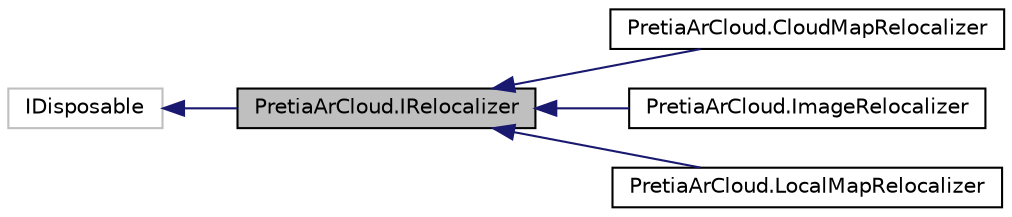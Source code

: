 digraph "PretiaArCloud.IRelocalizer"
{
 // LATEX_PDF_SIZE
  edge [fontname="Helvetica",fontsize="10",labelfontname="Helvetica",labelfontsize="10"];
  node [fontname="Helvetica",fontsize="10",shape=record];
  rankdir="LR";
  Node1 [label="PretiaArCloud.IRelocalizer",height=0.2,width=0.4,color="black", fillcolor="grey75", style="filled", fontcolor="black",tooltip=" "];
  Node2 -> Node1 [dir="back",color="midnightblue",fontsize="10",style="solid",fontname="Helvetica"];
  Node2 [label="IDisposable",height=0.2,width=0.4,color="grey75", fillcolor="white", style="filled",tooltip=" "];
  Node1 -> Node3 [dir="back",color="midnightblue",fontsize="10",style="solid",fontname="Helvetica"];
  Node3 [label="PretiaArCloud.CloudMapRelocalizer",height=0.2,width=0.4,color="black", fillcolor="white", style="filled",URL="$classPretiaArCloud_1_1CloudMapRelocalizer.html",tooltip=" "];
  Node1 -> Node4 [dir="back",color="midnightblue",fontsize="10",style="solid",fontname="Helvetica"];
  Node4 [label="PretiaArCloud.ImageRelocalizer",height=0.2,width=0.4,color="black", fillcolor="white", style="filled",URL="$classPretiaArCloud_1_1ImageRelocalizer.html",tooltip=" "];
  Node1 -> Node5 [dir="back",color="midnightblue",fontsize="10",style="solid",fontname="Helvetica"];
  Node5 [label="PretiaArCloud.LocalMapRelocalizer",height=0.2,width=0.4,color="black", fillcolor="white", style="filled",URL="$classPretiaArCloud_1_1LocalMapRelocalizer.html",tooltip=" "];
}
